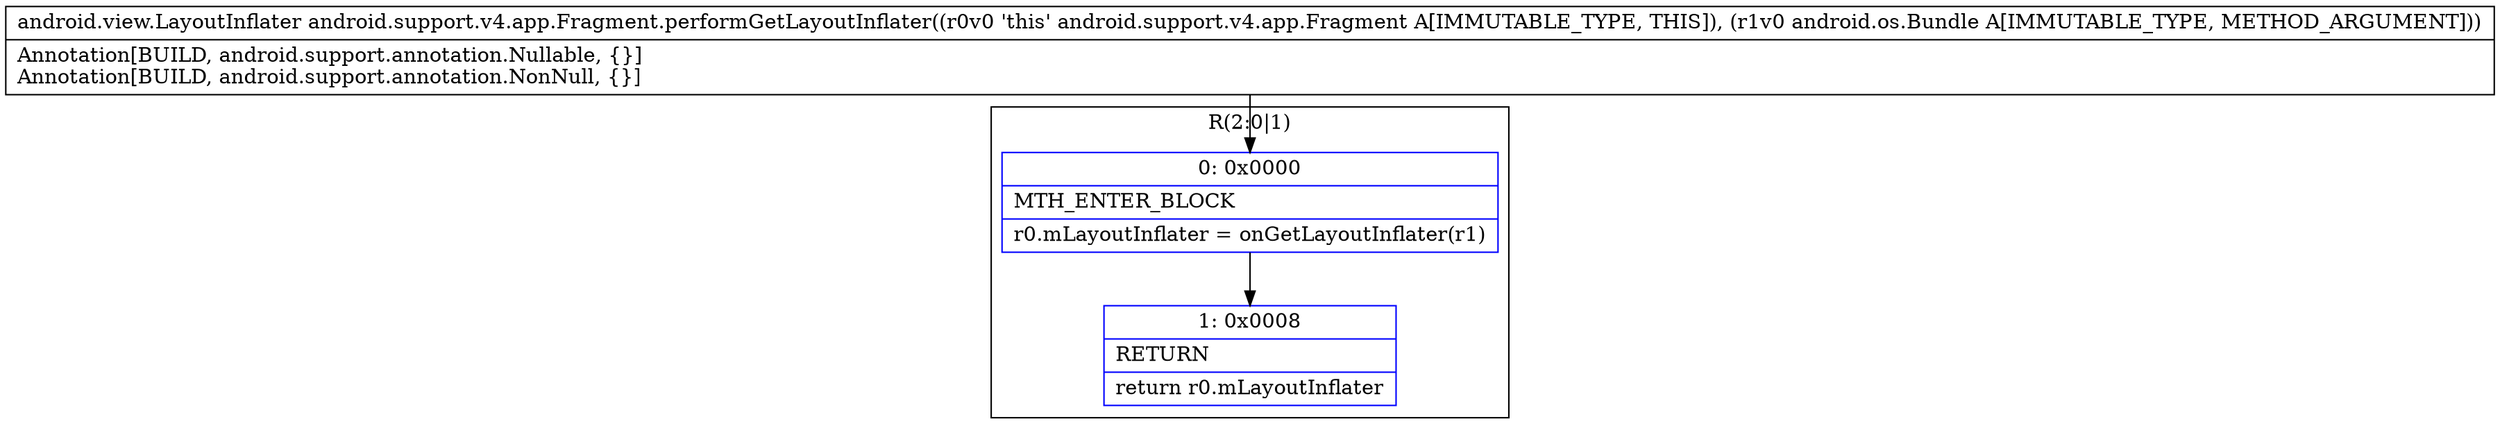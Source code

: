 digraph "CFG forandroid.support.v4.app.Fragment.performGetLayoutInflater(Landroid\/os\/Bundle;)Landroid\/view\/LayoutInflater;" {
subgraph cluster_Region_1222173843 {
label = "R(2:0|1)";
node [shape=record,color=blue];
Node_0 [shape=record,label="{0\:\ 0x0000|MTH_ENTER_BLOCK\l|r0.mLayoutInflater = onGetLayoutInflater(r1)\l}"];
Node_1 [shape=record,label="{1\:\ 0x0008|RETURN\l|return r0.mLayoutInflater\l}"];
}
MethodNode[shape=record,label="{android.view.LayoutInflater android.support.v4.app.Fragment.performGetLayoutInflater((r0v0 'this' android.support.v4.app.Fragment A[IMMUTABLE_TYPE, THIS]), (r1v0 android.os.Bundle A[IMMUTABLE_TYPE, METHOD_ARGUMENT]))  | Annotation[BUILD, android.support.annotation.Nullable, \{\}]\lAnnotation[BUILD, android.support.annotation.NonNull, \{\}]\l}"];
MethodNode -> Node_0;
Node_0 -> Node_1;
}

